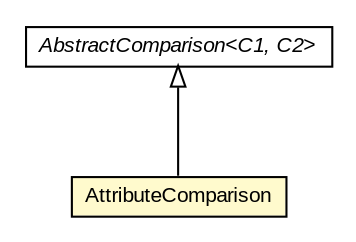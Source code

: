 #!/usr/local/bin/dot
#
# Class diagram 
# Generated by UMLGraph version 5.3 (http://www.umlgraph.org/)
#

digraph G {
	edge [fontname="arial",fontsize=10,labelfontname="arial",labelfontsize=10];
	node [fontname="arial",fontsize=10,shape=plaintext];
	nodesep=0.25;
	ranksep=0.5;
	// context.arch.discoverer.query.comparison.AttributeComparison
	c90780 [label=<<table title="context.arch.discoverer.query.comparison.AttributeComparison" border="0" cellborder="1" cellspacing="0" cellpadding="2" port="p" bgcolor="lemonChiffon" href="./AttributeComparison.html">
		<tr><td><table border="0" cellspacing="0" cellpadding="1">
<tr><td align="center" balign="center"> AttributeComparison </td></tr>
		</table></td></tr>
		</table>>, fontname="arial", fontcolor="black", fontsize=10.0];
	// context.arch.discoverer.query.comparison.AbstractComparison<C1, C2>
	c90782 [label=<<table title="context.arch.discoverer.query.comparison.AbstractComparison" border="0" cellborder="1" cellspacing="0" cellpadding="2" port="p" href="./AbstractComparison.html">
		<tr><td><table border="0" cellspacing="0" cellpadding="1">
<tr><td align="center" balign="center"><font face="arial italic"> AbstractComparison&lt;C1, C2&gt; </font></td></tr>
		</table></td></tr>
		</table>>, fontname="arial", fontcolor="black", fontsize=10.0];
	//context.arch.discoverer.query.comparison.AttributeComparison extends context.arch.discoverer.query.comparison.AbstractComparison<context.arch.storage.AttributeNameValue<?>, context.arch.storage.AttributeNameValue<?>>
	c90782:p -> c90780:p [dir=back,arrowtail=empty];
}

